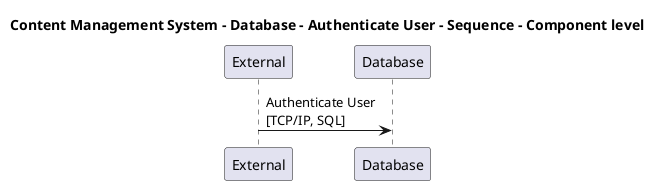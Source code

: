 @startuml

title Content Management System - Database - Authenticate User - Sequence - Component level

participant "External" as C4InterFlow.SoftwareSystems.ExternalSystem
participant "Database" as ContentManagementSystem.SoftwareSystems.Database

C4InterFlow.SoftwareSystems.ExternalSystem -> ContentManagementSystem.SoftwareSystems.Database : Authenticate User\n[TCP/IP, SQL]


@enduml

